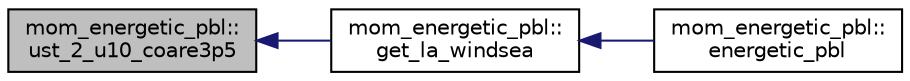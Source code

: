 digraph "mom_energetic_pbl::ust_2_u10_coare3p5"
{
 // INTERACTIVE_SVG=YES
  edge [fontname="Helvetica",fontsize="10",labelfontname="Helvetica",labelfontsize="10"];
  node [fontname="Helvetica",fontsize="10",shape=record];
  rankdir="LR";
  Node26 [label="mom_energetic_pbl::\lust_2_u10_coare3p5",height=0.2,width=0.4,color="black", fillcolor="grey75", style="filled", fontcolor="black"];
  Node26 -> Node27 [dir="back",color="midnightblue",fontsize="10",style="solid",fontname="Helvetica"];
  Node27 [label="mom_energetic_pbl::\lget_la_windsea",height=0.2,width=0.4,color="black", fillcolor="white", style="filled",URL="$namespacemom__energetic__pbl.html#aa131e60006343cded7b696970ed3b06f"];
  Node27 -> Node28 [dir="back",color="midnightblue",fontsize="10",style="solid",fontname="Helvetica"];
  Node28 [label="mom_energetic_pbl::\lenergetic_pbl",height=0.2,width=0.4,color="black", fillcolor="white", style="filled",URL="$namespacemom__energetic__pbl.html#a4dc45bbf719bc854e8e504ae6cbec561",tooltip="This subroutine determines the diffusivities from the integrated energetics mixed layer model..."];
}
